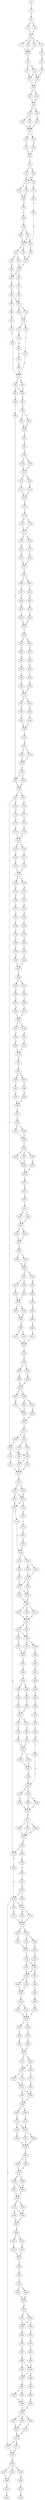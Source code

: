 strict digraph  {
	S0 -> S1 [ label = T ];
	S1 -> S2 [ label = T ];
	S2 -> S3 [ label = A ];
	S2 -> S4 [ label = G ];
	S3 -> S5 [ label = T ];
	S4 -> S5 [ label = T ];
	S5 -> S6 [ label = T ];
	S5 -> S7 [ label = A ];
	S5 -> S8 [ label = C ];
	S5 -> S9 [ label = G ];
	S6 -> S10 [ label = A ];
	S7 -> S10 [ label = A ];
	S8 -> S10 [ label = A ];
	S9 -> S11 [ label = G ];
	S10 -> S12 [ label = C ];
	S11 -> S13 [ label = A ];
	S12 -> S14 [ label = C ];
	S12 -> S15 [ label = A ];
	S13 -> S16 [ label = T ];
	S14 -> S17 [ label = A ];
	S15 -> S17 [ label = A ];
	S15 -> S18 [ label = G ];
	S16 -> S18 [ label = G ];
	S17 -> S19 [ label = C ];
	S18 -> S19 [ label = C ];
	S19 -> S20 [ label = T ];
	S19 -> S21 [ label = G ];
	S20 -> S22 [ label = G ];
	S21 -> S22 [ label = G ];
	S22 -> S23 [ label = C ];
	S22 -> S24 [ label = G ];
	S23 -> S25 [ label = C ];
	S23 -> S26 [ label = G ];
	S24 -> S27 [ label = A ];
	S25 -> S28 [ label = A ];
	S26 -> S28 [ label = A ];
	S27 -> S28 [ label = A ];
	S28 -> S29 [ label = C ];
	S28 -> S30 [ label = T ];
	S29 -> S31 [ label = T ];
	S30 -> S32 [ label = A ];
	S31 -> S33 [ label = G ];
	S32 -> S33 [ label = G ];
	S33 -> S34 [ label = C ];
	S34 -> S35 [ label = T ];
	S34 -> S36 [ label = A ];
	S35 -> S37 [ label = C ];
	S35 -> S38 [ label = T ];
	S36 -> S37 [ label = C ];
	S37 -> S39 [ label = T ];
	S37 -> S40 [ label = A ];
	S38 -> S41 [ label = C ];
	S39 -> S42 [ label = G ];
	S40 -> S42 [ label = G ];
	S41 -> S43 [ label = T ];
	S42 -> S44 [ label = G ];
	S43 -> S45 [ label = C ];
	S44 -> S46 [ label = T ];
	S45 -> S47 [ label = T ];
	S46 -> S48 [ label = C ];
	S47 -> S49 [ label = A ];
	S47 -> S50 [ label = G ];
	S48 -> S51 [ label = G ];
	S48 -> S52 [ label = T ];
	S49 -> S53 [ label = A ];
	S50 -> S54 [ label = G ];
	S50 -> S55 [ label = C ];
	S51 -> S47 [ label = T ];
	S51 -> S56 [ label = C ];
	S52 -> S47 [ label = T ];
	S53 -> S57 [ label = T ];
	S54 -> S58 [ label = C ];
	S55 -> S57 [ label = T ];
	S56 -> S59 [ label = T ];
	S57 -> S60 [ label = G ];
	S57 -> S61 [ label = T ];
	S58 -> S60 [ label = G ];
	S59 -> S53 [ label = A ];
	S60 -> S62 [ label = A ];
	S61 -> S63 [ label = T ];
	S62 -> S64 [ label = A ];
	S63 -> S65 [ label = G ];
	S64 -> S66 [ label = T ];
	S64 -> S67 [ label = C ];
	S65 -> S67 [ label = C ];
	S66 -> S68 [ label = T ];
	S67 -> S69 [ label = G ];
	S67 -> S70 [ label = C ];
	S68 -> S71 [ label = C ];
	S69 -> S72 [ label = T ];
	S70 -> S72 [ label = T ];
	S71 -> S73 [ label = C ];
	S72 -> S74 [ label = G ];
	S72 -> S75 [ label = T ];
	S73 -> S76 [ label = T ];
	S74 -> S77 [ label = C ];
	S75 -> S78 [ label = G ];
	S76 -> S79 [ label = T ];
	S77 -> S79 [ label = T ];
	S78 -> S80 [ label = G ];
	S79 -> S81 [ label = A ];
	S79 -> S82 [ label = G ];
	S80 -> S83 [ label = A ];
	S81 -> S84 [ label = T ];
	S81 -> S85 [ label = G ];
	S82 -> S84 [ label = T ];
	S83 -> S86 [ label = G ];
	S84 -> S87 [ label = G ];
	S85 -> S88 [ label = T ];
	S86 -> S79 [ label = T ];
	S87 -> S89 [ label = G ];
	S88 -> S90 [ label = T ];
	S89 -> S91 [ label = T ];
	S89 -> S92 [ label = C ];
	S90 -> S93 [ label = C ];
	S91 -> S94 [ label = T ];
	S92 -> S94 [ label = T ];
	S93 -> S95 [ label = A ];
	S94 -> S96 [ label = T ];
	S95 -> S97 [ label = T ];
	S95 -> S98 [ label = C ];
	S96 -> S99 [ label = G ];
	S97 -> S100 [ label = G ];
	S97 -> S101 [ label = C ];
	S98 -> S102 [ label = A ];
	S99 -> S103 [ label = G ];
	S100 -> S104 [ label = A ];
	S101 -> S105 [ label = A ];
	S101 -> S106 [ label = C ];
	S102 -> S107 [ label = T ];
	S103 -> S108 [ label = G ];
	S103 -> S109 [ label = C ];
	S104 -> S110 [ label = T ];
	S105 -> S111 [ label = T ];
	S106 -> S112 [ label = C ];
	S106 -> S113 [ label = A ];
	S107 -> S114 [ label = C ];
	S108 -> S115 [ label = T ];
	S109 -> S115 [ label = T ];
	S110 -> S116 [ label = C ];
	S111 -> S117 [ label = C ];
	S112 -> S117 [ label = C ];
	S113 -> S117 [ label = C ];
	S114 -> S118 [ label = A ];
	S115 -> S119 [ label = T ];
	S115 -> S120 [ label = A ];
	S116 -> S121 [ label = A ];
	S117 -> S122 [ label = A ];
	S118 -> S121 [ label = A ];
	S119 -> S123 [ label = T ];
	S120 -> S124 [ label = C ];
	S121 -> S125 [ label = G ];
	S121 -> S126 [ label = T ];
	S122 -> S127 [ label = C ];
	S122 -> S128 [ label = T ];
	S123 -> S129 [ label = G ];
	S124 -> S129 [ label = G ];
	S125 -> S130 [ label = T ];
	S126 -> S131 [ label = C ];
	S127 -> S132 [ label = G ];
	S127 -> S133 [ label = A ];
	S128 -> S132 [ label = G ];
	S129 -> S134 [ label = A ];
	S130 -> S135 [ label = T ];
	S131 -> S136 [ label = A ];
	S132 -> S137 [ label = C ];
	S132 -> S138 [ label = T ];
	S133 -> S137 [ label = C ];
	S134 -> S139 [ label = T ];
	S135 -> S140 [ label = G ];
	S136 -> S140 [ label = G ];
	S137 -> S141 [ label = T ];
	S137 -> S142 [ label = A ];
	S138 -> S143 [ label = G ];
	S139 -> S144 [ label = G ];
	S139 -> S145 [ label = C ];
	S140 -> S146 [ label = A ];
	S140 -> S147 [ label = G ];
	S141 -> S148 [ label = A ];
	S142 -> S149 [ label = G ];
	S143 -> S150 [ label = T ];
	S144 -> S151 [ label = T ];
	S145 -> S151 [ label = T ];
	S146 -> S152 [ label = T ];
	S147 -> S153 [ label = A ];
	S148 -> S154 [ label = T ];
	S148 -> S155 [ label = C ];
	S149 -> S156 [ label = C ];
	S150 -> S157 [ label = T ];
	S151 -> S158 [ label = A ];
	S151 -> S159 [ label = G ];
	S152 -> S160 [ label = G ];
	S153 -> S161 [ label = A ];
	S154 -> S162 [ label = C ];
	S155 -> S163 [ label = T ];
	S155 -> S164 [ label = G ];
	S156 -> S165 [ label = T ];
	S156 -> S166 [ label = C ];
	S156 -> S167 [ label = T ];
	S157 -> S168 [ label = C ];
	S158 -> S169 [ label = G ];
	S159 -> S170 [ label = C ];
	S160 -> S171 [ label = C ];
	S161 -> S172 [ label = G ];
	S162 -> S173 [ label = A ];
	S163 -> S174 [ label = C ];
	S164 -> S174 [ label = C ];
	S165 -> S175 [ label = T ];
	S165 -> S176 [ label = G ];
	S166 -> S177 [ label = A ];
	S167 -> S178 [ label = G ];
	S168 -> S148 [ label = A ];
	S169 -> S179 [ label = G ];
	S170 -> S180 [ label = C ];
	S171 -> S181 [ label = C ];
	S172 -> S182 [ label = A ];
	S173 -> S183 [ label = A ];
	S174 -> S184 [ label = G ];
	S174 -> S183 [ label = A ];
	S175 -> S185 [ label = T ];
	S176 -> S185 [ label = T ];
	S177 -> S185 [ label = T ];
	S178 -> S186 [ label = G ];
	S179 -> S187 [ label = A ];
	S180 -> S187 [ label = A ];
	S181 -> S188 [ label = A ];
	S182 -> S189 [ label = C ];
	S183 -> S190 [ label = C ];
	S183 -> S191 [ label = G ];
	S184 -> S191 [ label = G ];
	S185 -> S192 [ label = G ];
	S185 -> S193 [ label = T ];
	S186 -> S194 [ label = T ];
	S186 -> S195 [ label = C ];
	S186 -> S196 [ label = A ];
	S187 -> S197 [ label = A ];
	S188 -> S198 [ label = A ];
	S189 -> S199 [ label = T ];
	S190 -> S200 [ label = A ];
	S191 -> S200 [ label = A ];
	S192 -> S201 [ label = C ];
	S193 -> S202 [ label = G ];
	S193 -> S203 [ label = T ];
	S194 -> S204 [ label = T ];
	S195 -> S204 [ label = T ];
	S196 -> S205 [ label = G ];
	S197 -> S206 [ label = C ];
	S197 -> S207 [ label = A ];
	S198 -> S208 [ label = A ];
	S199 -> S209 [ label = T ];
	S200 -> S210 [ label = A ];
	S200 -> S211 [ label = T ];
	S200 -> S212 [ label = C ];
	S201 -> S213 [ label = T ];
	S202 -> S213 [ label = T ];
	S203 -> S214 [ label = G ];
	S204 -> S215 [ label = A ];
	S205 -> S216 [ label = T ];
	S206 -> S217 [ label = A ];
	S207 -> S218 [ label = T ];
	S208 -> S219 [ label = T ];
	S209 -> S220 [ label = C ];
	S210 -> S221 [ label = A ];
	S211 -> S221 [ label = A ];
	S212 -> S221 [ label = A ];
	S213 -> S222 [ label = T ];
	S214 -> S223 [ label = G ];
	S215 -> S224 [ label = T ];
	S216 -> S225 [ label = A ];
	S217 -> S226 [ label = A ];
	S218 -> S227 [ label = G ];
	S219 -> S228 [ label = G ];
	S220 -> S229 [ label = T ];
	S221 -> S230 [ label = A ];
	S221 -> S231 [ label = T ];
	S222 -> S232 [ label = C ];
	S222 -> S233 [ label = T ];
	S223 -> S232 [ label = C ];
	S226 -> S235 [ label = G ];
	S227 -> S236 [ label = C ];
	S228 -> S237 [ label = T ];
	S229 -> S237 [ label = T ];
	S230 -> S238 [ label = T ];
	S230 -> S239 [ label = C ];
	S231 -> S238 [ label = T ];
	S232 -> S240 [ label = T ];
	S232 -> S241 [ label = G ];
	S233 -> S240 [ label = T ];
	S235 -> S242 [ label = T ];
	S236 -> S243 [ label = A ];
	S237 -> S244 [ label = C ];
	S238 -> S245 [ label = G ];
	S238 -> S246 [ label = C ];
	S239 -> S247 [ label = T ];
	S240 -> S248 [ label = A ];
	S240 -> S249 [ label = G ];
	S241 -> S250 [ label = C ];
	S242 -> S251 [ label = G ];
	S243 -> S251 [ label = G ];
	S244 -> S252 [ label = A ];
	S244 -> S253 [ label = C ];
	S245 -> S254 [ label = T ];
	S246 -> S255 [ label = C ];
	S247 -> S254 [ label = T ];
	S248 -> S256 [ label = C ];
	S249 -> S256 [ label = C ];
	S250 -> S257 [ label = G ];
	S251 -> S258 [ label = T ];
	S252 -> S259 [ label = C ];
	S253 -> S260 [ label = T ];
	S254 -> S261 [ label = C ];
	S255 -> S262 [ label = C ];
	S256 -> S263 [ label = C ];
	S257 -> S264 [ label = A ];
	S258 -> S265 [ label = A ];
	S258 -> S266 [ label = G ];
	S259 -> S267 [ label = A ];
	S260 -> S268 [ label = G ];
	S261 -> S269 [ label = A ];
	S262 -> S270 [ label = C ];
	S263 -> S271 [ label = A ];
	S263 -> S272 [ label = T ];
	S264 -> S273 [ label = G ];
	S265 -> S274 [ label = G ];
	S266 -> S275 [ label = T ];
	S267 -> S276 [ label = G ];
	S268 -> S277 [ label = C ];
	S269 -> S278 [ label = T ];
	S270 -> S279 [ label = A ];
	S271 -> S280 [ label = G ];
	S272 -> S280 [ label = G ];
	S273 -> S280 [ label = G ];
	S274 -> S281 [ label = A ];
	S275 -> S282 [ label = G ];
	S276 -> S283 [ label = A ];
	S277 -> S283 [ label = A ];
	S278 -> S284 [ label = T ];
	S278 -> S285 [ label = C ];
	S279 -> S286 [ label = G ];
	S280 -> S287 [ label = A ];
	S280 -> S288 [ label = G ];
	S281 -> S289 [ label = A ];
	S282 -> S290 [ label = C ];
	S283 -> S291 [ label = T ];
	S283 -> S292 [ label = G ];
	S284 -> S293 [ label = C ];
	S285 -> S294 [ label = T ];
	S286 -> S295 [ label = T ];
	S287 -> S296 [ label = T ];
	S288 -> S297 [ label = C ];
	S289 -> S298 [ label = A ];
	S290 -> S299 [ label = C ];
	S291 -> S300 [ label = T ];
	S292 -> S301 [ label = A ];
	S293 -> S302 [ label = T ];
	S294 -> S303 [ label = G ];
	S295 -> S304 [ label = G ];
	S296 -> S305 [ label = G ];
	S297 -> S306 [ label = A ];
	S298 -> S307 [ label = T ];
	S299 -> S308 [ label = A ];
	S300 -> S309 [ label = G ];
	S301 -> S310 [ label = A ];
	S302 -> S311 [ label = C ];
	S303 -> S311 [ label = C ];
	S304 -> S312 [ label = T ];
	S305 -> S313 [ label = G ];
	S306 -> S313 [ label = G ];
	S307 -> S314 [ label = G ];
	S308 -> S314 [ label = G ];
	S309 -> S315 [ label = T ];
	S310 -> S315 [ label = T ];
	S311 -> S316 [ label = A ];
	S311 -> S317 [ label = C ];
	S312 -> S318 [ label = T ];
	S313 -> S319 [ label = T ];
	S313 -> S320 [ label = A ];
	S314 -> S321 [ label = A ];
	S314 -> S322 [ label = C ];
	S315 -> S323 [ label = G ];
	S316 -> S324 [ label = T ];
	S317 -> S325 [ label = G ];
	S318 -> S326 [ label = G ];
	S319 -> S327 [ label = A ];
	S320 -> S327 [ label = A ];
	S320 -> S328 [ label = G ];
	S321 -> S329 [ label = A ];
	S322 -> S330 [ label = C ];
	S323 -> S331 [ label = A ];
	S324 -> S332 [ label = A ];
	S325 -> S333 [ label = G ];
	S326 -> S334 [ label = G ];
	S327 -> S335 [ label = G ];
	S327 -> S336 [ label = A ];
	S328 -> S337 [ label = C ];
	S329 -> S338 [ label = G ];
	S330 -> S339 [ label = A ];
	S331 -> S340 [ label = A ];
	S331 -> S341 [ label = G ];
	S332 -> S342 [ label = C ];
	S333 -> S342 [ label = C ];
	S334 -> S343 [ label = T ];
	S335 -> S344 [ label = A ];
	S336 -> S344 [ label = A ];
	S337 -> S345 [ label = C ];
	S338 -> S346 [ label = A ];
	S339 -> S346 [ label = A ];
	S340 -> S347 [ label = C ];
	S341 -> S348 [ label = A ];
	S342 -> S349 [ label = A ];
	S342 -> S350 [ label = T ];
	S343 -> S351 [ label = G ];
	S344 -> S352 [ label = A ];
	S344 -> S353 [ label = G ];
	S345 -> S352 [ label = A ];
	S346 -> S354 [ label = G ];
	S347 -> S355 [ label = A ];
	S348 -> S356 [ label = C ];
	S349 -> S357 [ label = C ];
	S350 -> S357 [ label = C ];
	S351 -> S358 [ label = C ];
	S351 -> S359 [ label = T ];
	S352 -> S360 [ label = T ];
	S353 -> S360 [ label = T ];
	S354 -> S361 [ label = A ];
	S355 -> S362 [ label = A ];
	S356 -> S362 [ label = A ];
	S357 -> S363 [ label = A ];
	S358 -> S364 [ label = A ];
	S359 -> S365 [ label = T ];
	S359 -> S366 [ label = G ];
	S360 -> S367 [ label = A ];
	S360 -> S368 [ label = G ];
	S361 -> S369 [ label = G ];
	S361 -> S370 [ label = C ];
	S362 -> S371 [ label = G ];
	S363 -> S351 [ label = G ];
	S364 -> S372 [ label = G ];
	S365 -> S372 [ label = G ];
	S366 -> S372 [ label = G ];
	S367 -> S373 [ label = A ];
	S368 -> S374 [ label = G ];
	S369 -> S375 [ label = T ];
	S370 -> S375 [ label = T ];
	S371 -> S376 [ label = G ];
	S372 -> S377 [ label = T ];
	S373 -> S378 [ label = G ];
	S373 -> S379 [ label = C ];
	S374 -> S378 [ label = G ];
	S375 -> S380 [ label = C ];
	S376 -> S381 [ label = A ];
	S376 -> S382 [ label = C ];
	S377 -> S383 [ label = T ];
	S377 -> S384 [ label = A ];
	S377 -> S385 [ label = G ];
	S378 -> S386 [ label = C ];
	S378 -> S387 [ label = T ];
	S379 -> S388 [ label = A ];
	S380 -> S93 [ label = C ];
	S380 -> S389 [ label = T ];
	S381 -> S390 [ label = T ];
	S382 -> S390 [ label = T ];
	S383 -> S391 [ label = C ];
	S384 -> S391 [ label = C ];
	S385 -> S391 [ label = C ];
	S386 -> S392 [ label = G ];
	S387 -> S392 [ label = G ];
	S388 -> S392 [ label = G ];
	S389 -> S95 [ label = A ];
	S390 -> S393 [ label = T ];
	S391 -> S394 [ label = A ];
	S392 -> S395 [ label = C ];
	S393 -> S396 [ label = G ];
	S393 -> S397 [ label = A ];
	S393 -> S398 [ label = C ];
	S394 -> S399 [ label = G ];
	S394 -> S142 [ label = A ];
	S395 -> S400 [ label = C ];
	S395 -> S401 [ label = T ];
	S396 -> S402 [ label = G ];
	S397 -> S402 [ label = G ];
	S398 -> S403 [ label = A ];
	S399 -> S404 [ label = G ];
	S400 -> S405 [ label = G ];
	S401 -> S405 [ label = G ];
	S402 -> S406 [ label = A ];
	S403 -> S406 [ label = A ];
	S404 -> S407 [ label = C ];
	S405 -> S408 [ label = C ];
	S405 -> S409 [ label = T ];
	S406 -> S410 [ label = T ];
	S407 -> S411 [ label = T ];
	S408 -> S412 [ label = G ];
	S408 -> S413 [ label = A ];
	S409 -> S412 [ label = G ];
	S410 -> S414 [ label = G ];
	S411 -> S415 [ label = A ];
	S412 -> S416 [ label = T ];
	S413 -> S416 [ label = T ];
	S414 -> S417 [ label = A ];
	S415 -> S156 [ label = C ];
	S415 -> S418 [ label = T ];
	S416 -> S419 [ label = G ];
	S416 -> S420 [ label = C ];
	S417 -> S421 [ label = G ];
	S418 -> S165 [ label = T ];
	S419 -> S422 [ label = C ];
	S419 -> S423 [ label = T ];
	S420 -> S423 [ label = T ];
	S421 -> S424 [ label = G ];
	S421 -> S425 [ label = T ];
	S422 -> S426 [ label = G ];
	S423 -> S426 [ label = G ];
	S424 -> S427 [ label = C ];
	S425 -> S427 [ label = C ];
	S426 -> S428 [ label = A ];
	S427 -> S429 [ label = G ];
	S427 -> S430 [ label = C ];
	S428 -> S431 [ label = T ];
	S428 -> S432 [ label = C ];
	S429 -> S433 [ label = A ];
	S430 -> S433 [ label = A ];
	S431 -> S434 [ label = T ];
	S432 -> S435 [ label = G ];
	S433 -> S436 [ label = T ];
	S434 -> S437 [ label = C ];
	S435 -> S437 [ label = C ];
	S436 -> S438 [ label = T ];
	S436 -> S439 [ label = C ];
	S437 -> S440 [ label = T ];
	S438 -> S441 [ label = A ];
	S439 -> S441 [ label = A ];
	S440 -> S442 [ label = C ];
	S441 -> S443 [ label = T ];
	S441 -> S444 [ label = A ];
	S442 -> S445 [ label = G ];
	S443 -> S446 [ label = T ];
	S443 -> S447 [ label = C ];
	S444 -> S448 [ label = G ];
	S445 -> S449 [ label = C ];
	S445 -> S450 [ label = G ];
	S446 -> S451 [ label = G ];
	S447 -> S452 [ label = T ];
	S448 -> S453 [ label = C ];
	S449 -> S454 [ label = A ];
	S450 -> S454 [ label = A ];
	S451 -> S455 [ label = C ];
	S452 -> S455 [ label = C ];
	S453 -> S456 [ label = T ];
	S454 -> S457 [ label = A ];
	S455 -> S458 [ label = A ];
	S455 -> S459 [ label = T ];
	S456 -> S460 [ label = G ];
	S457 -> S461 [ label = A ];
	S457 -> S462 [ label = G ];
	S458 -> S463 [ label = G ];
	S459 -> S463 [ label = G ];
	S460 -> S464 [ label = C ];
	S461 -> S465 [ label = G ];
	S462 -> S465 [ label = G ];
	S462 -> S466 [ label = T ];
	S463 -> S467 [ label = G ];
	S464 -> S468 [ label = T ];
	S465 -> S469 [ label = G ];
	S466 -> S470 [ label = A ];
	S467 -> S471 [ label = C ];
	S467 -> S472 [ label = A ];
	S468 -> S473 [ label = T ];
	S469 -> S474 [ label = A ];
	S470 -> S475 [ label = T ];
	S471 -> S476 [ label = T ];
	S472 -> S476 [ label = T ];
	S473 -> S476 [ label = T ];
	S474 -> S477 [ label = G ];
	S475 -> S478 [ label = T ];
	S476 -> S479 [ label = T ];
	S477 -> S480 [ label = G ];
	S478 -> S481 [ label = C ];
	S479 -> S482 [ label = G ];
	S480 -> S483 [ label = A ];
	S480 -> S484 [ label = C ];
	S481 -> S483 [ label = A ];
	S482 -> S485 [ label = A ];
	S482 -> S486 [ label = G ];
	S483 -> S487 [ label = T ];
	S483 -> S488 [ label = A ];
	S484 -> S487 [ label = T ];
	S485 -> S489 [ label = G ];
	S486 -> S490 [ label = A ];
	S487 -> S491 [ label = A ];
	S488 -> S492 [ label = T ];
	S489 -> S493 [ label = G ];
	S490 -> S493 [ label = G ];
	S491 -> S494 [ label = C ];
	S491 -> S495 [ label = T ];
	S492 -> S496 [ label = G ];
	S493 -> S497 [ label = T ];
	S493 -> S498 [ label = A ];
	S494 -> S499 [ label = C ];
	S495 -> S499 [ label = C ];
	S496 -> S500 [ label = G ];
	S497 -> S501 [ label = C ];
	S498 -> S502 [ label = G ];
	S498 -> S503 [ label = A ];
	S499 -> S504 [ label = C ];
	S500 -> S504 [ label = C ];
	S501 -> S505 [ label = T ];
	S502 -> S505 [ label = T ];
	S503 -> S506 [ label = G ];
	S504 -> S507 [ label = A ];
	S504 -> S508 [ label = T ];
	S504 -> S509 [ label = C ];
	S505 -> S510 [ label = A ];
	S506 -> S510 [ label = A ];
	S507 -> S511 [ label = G ];
	S508 -> S512 [ label = T ];
	S509 -> S511 [ label = G ];
	S510 -> S513 [ label = A ];
	S511 -> S514 [ label = A ];
	S512 -> S514 [ label = A ];
	S513 -> S515 [ label = A ];
	S513 -> S516 [ label = G ];
	S514 -> S517 [ label = C ];
	S514 -> S167 [ label = T ];
	S515 -> S518 [ label = G ];
	S515 -> S519 [ label = T ];
	S516 -> S101 [ label = C ];
	S517 -> S178 [ label = G ];
	S518 -> S520 [ label = G ];
	S519 -> S106 [ label = C ];
	S520 -> S113 [ label = A ];
}
